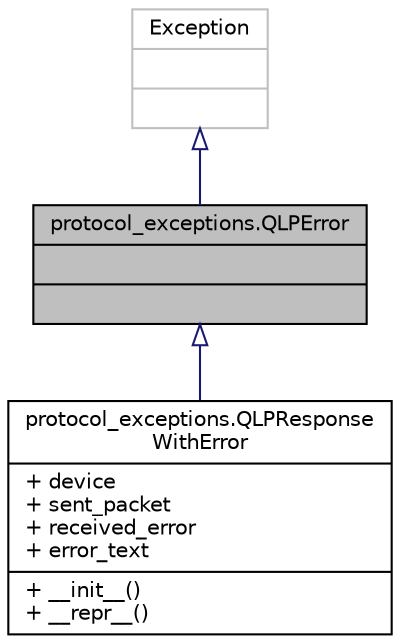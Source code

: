 digraph "protocol_exceptions.QLPError"
{
 // LATEX_PDF_SIZE
  edge [fontname="Helvetica",fontsize="10",labelfontname="Helvetica",labelfontsize="10"];
  node [fontname="Helvetica",fontsize="10",shape=record];
  Node1 [label="{protocol_exceptions.QLPError\n||}",height=0.2,width=0.4,color="black", fillcolor="grey75", style="filled", fontcolor="black",tooltip=" "];
  Node2 -> Node1 [dir="back",color="midnightblue",fontsize="10",style="solid",arrowtail="onormal",fontname="Helvetica"];
  Node2 [label="{Exception\n||}",height=0.2,width=0.4,color="grey75", fillcolor="white", style="filled",tooltip=" "];
  Node1 -> Node3 [dir="back",color="midnightblue",fontsize="10",style="solid",arrowtail="onormal",fontname="Helvetica"];
  Node3 [label="{protocol_exceptions.QLPResponse\lWithError\n|+ device\l+ sent_packet\l+ received_error\l+ error_text\l|+ __init__()\l+ __repr__()\l}",height=0.2,width=0.4,color="black", fillcolor="white", style="filled",URL="$classprotocol__exceptions_1_1QLPResponseWithError.html",tooltip=" "];
}
